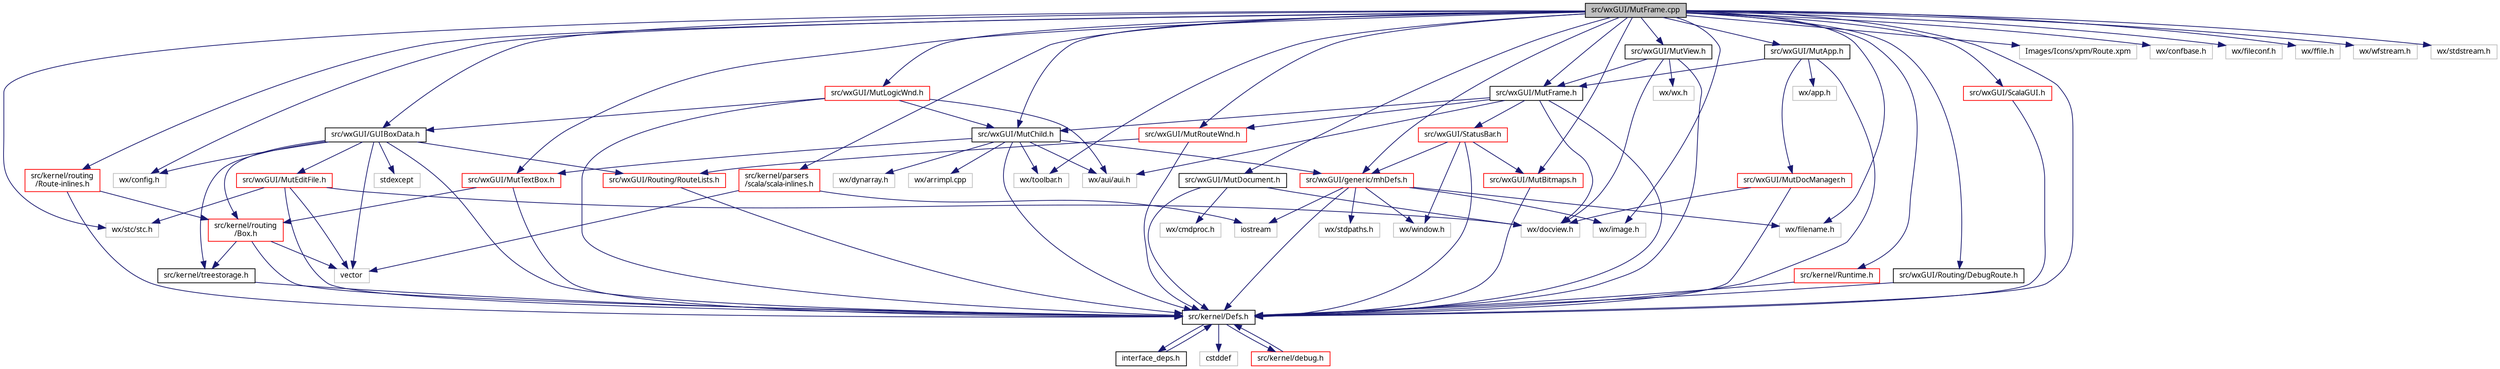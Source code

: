 digraph "src/wxGUI/MutFrame.cpp"
{
  edge [fontname="Sans",fontsize="10",labelfontname="Sans",labelfontsize="10"];
  node [fontname="Sans",fontsize="10",shape=record];
  Node0 [label="src/wxGUI/MutFrame.cpp",height=0.2,width=0.4,color="black", fillcolor="grey75", style="filled", fontcolor="black"];
  Node0 -> Node1 [color="midnightblue",fontsize="10",style="solid",fontname="Sans"];
  Node1 [label="src/kernel/Defs.h",height=0.2,width=0.4,color="black", fillcolor="white", style="filled",URL="$d1/d73/Defs_8h.html",tooltip="Common definitions. "];
  Node1 -> Node2 [color="midnightblue",fontsize="10",style="solid",fontname="Sans"];
  Node2 [label="interface_deps.h",height=0.2,width=0.4,color="black", fillcolor="white", style="filled",URL="$de/ddd/interface__deps_8h.html"];
  Node2 -> Node1 [color="midnightblue",fontsize="10",style="solid",fontname="Sans"];
  Node1 -> Node3 [color="midnightblue",fontsize="10",style="solid",fontname="Sans"];
  Node3 [label="cstddef",height=0.2,width=0.4,color="grey75", fillcolor="white", style="filled"];
  Node1 -> Node4 [color="midnightblue",fontsize="10",style="solid",fontname="Sans"];
  Node4 [label="src/kernel/debug.h",height=0.2,width=0.4,color="red", fillcolor="white", style="filled",URL="$db/d16/debug_8h.html"];
  Node4 -> Node1 [color="midnightblue",fontsize="10",style="solid",fontname="Sans"];
  Node0 -> Node11 [color="midnightblue",fontsize="10",style="solid",fontname="Sans"];
  Node11 [label="wx/toolbar.h",height=0.2,width=0.4,color="grey75", fillcolor="white", style="filled"];
  Node0 -> Node12 [color="midnightblue",fontsize="10",style="solid",fontname="Sans"];
  Node12 [label="wx/image.h",height=0.2,width=0.4,color="grey75", fillcolor="white", style="filled"];
  Node0 -> Node13 [color="midnightblue",fontsize="10",style="solid",fontname="Sans"];
  Node13 [label="Images/Icons/xpm/Route.xpm",height=0.2,width=0.4,color="grey75", fillcolor="white", style="filled"];
  Node0 -> Node14 [color="midnightblue",fontsize="10",style="solid",fontname="Sans"];
  Node14 [label="wx/filename.h",height=0.2,width=0.4,color="grey75", fillcolor="white", style="filled"];
  Node0 -> Node15 [color="midnightblue",fontsize="10",style="solid",fontname="Sans"];
  Node15 [label="wx/config.h",height=0.2,width=0.4,color="grey75", fillcolor="white", style="filled"];
  Node0 -> Node16 [color="midnightblue",fontsize="10",style="solid",fontname="Sans"];
  Node16 [label="wx/confbase.h",height=0.2,width=0.4,color="grey75", fillcolor="white", style="filled"];
  Node0 -> Node17 [color="midnightblue",fontsize="10",style="solid",fontname="Sans"];
  Node17 [label="wx/fileconf.h",height=0.2,width=0.4,color="grey75", fillcolor="white", style="filled"];
  Node0 -> Node18 [color="midnightblue",fontsize="10",style="solid",fontname="Sans"];
  Node18 [label="wx/stc/stc.h",height=0.2,width=0.4,color="grey75", fillcolor="white", style="filled"];
  Node0 -> Node19 [color="midnightblue",fontsize="10",style="solid",fontname="Sans"];
  Node19 [label="wx/ffile.h",height=0.2,width=0.4,color="grey75", fillcolor="white", style="filled"];
  Node0 -> Node20 [color="midnightblue",fontsize="10",style="solid",fontname="Sans"];
  Node20 [label="wx/wfstream.h",height=0.2,width=0.4,color="grey75", fillcolor="white", style="filled"];
  Node0 -> Node21 [color="midnightblue",fontsize="10",style="solid",fontname="Sans"];
  Node21 [label="wx/stdstream.h",height=0.2,width=0.4,color="grey75", fillcolor="white", style="filled"];
  Node0 -> Node22 [color="midnightblue",fontsize="10",style="solid",fontname="Sans"];
  Node22 [label="src/wxGUI/GUIBoxData.h",height=0.2,width=0.4,color="black", fillcolor="white", style="filled",URL="$d5/df7/GUIBoxData_8h.html"];
  Node22 -> Node1 [color="midnightblue",fontsize="10",style="solid",fontname="Sans"];
  Node22 -> Node23 [color="midnightblue",fontsize="10",style="solid",fontname="Sans"];
  Node23 [label="src/kernel/treestorage.h",height=0.2,width=0.4,color="black", fillcolor="white", style="filled",URL="$db/dbe/treestorage_8h.html",tooltip="abstract class for tree like storage "];
  Node23 -> Node1 [color="midnightblue",fontsize="10",style="solid",fontname="Sans"];
  Node22 -> Node24 [color="midnightblue",fontsize="10",style="solid",fontname="Sans"];
  Node24 [label="src/kernel/routing\l/Box.h",height=0.2,width=0.4,color="red", fillcolor="white", style="filled",URL="$de/d0f/Box_8h.html",tooltip="Mutabor Box for C++. "];
  Node24 -> Node1 [color="midnightblue",fontsize="10",style="solid",fontname="Sans"];
  Node24 -> Node23 [color="midnightblue",fontsize="10",style="solid",fontname="Sans"];
  Node24 -> Node33 [color="midnightblue",fontsize="10",style="solid",fontname="Sans"];
  Node33 [label="vector",height=0.2,width=0.4,color="grey75", fillcolor="white", style="filled"];
  Node22 -> Node61 [color="midnightblue",fontsize="10",style="solid",fontname="Sans"];
  Node61 [label="src/wxGUI/Routing/RouteLists.h",height=0.2,width=0.4,color="red", fillcolor="white", style="filled",URL="$d4/d70/RouteLists_8h.html"];
  Node61 -> Node1 [color="midnightblue",fontsize="10",style="solid",fontname="Sans"];
  Node22 -> Node62 [color="midnightblue",fontsize="10",style="solid",fontname="Sans"];
  Node62 [label="src/wxGUI/MutEditFile.h",height=0.2,width=0.4,color="red", fillcolor="white", style="filled",URL="$d5/dfb/MutEditFile_8h.html"];
  Node62 -> Node1 [color="midnightblue",fontsize="10",style="solid",fontname="Sans"];
  Node62 -> Node33 [color="midnightblue",fontsize="10",style="solid",fontname="Sans"];
  Node62 -> Node66 [color="midnightblue",fontsize="10",style="solid",fontname="Sans"];
  Node66 [label="wx/docview.h",height=0.2,width=0.4,color="grey75", fillcolor="white", style="filled"];
  Node62 -> Node18 [color="midnightblue",fontsize="10",style="solid",fontname="Sans"];
  Node22 -> Node33 [color="midnightblue",fontsize="10",style="solid",fontname="Sans"];
  Node22 -> Node34 [color="midnightblue",fontsize="10",style="solid",fontname="Sans"];
  Node34 [label="stdexcept",height=0.2,width=0.4,color="grey75", fillcolor="white", style="filled"];
  Node22 -> Node15 [color="midnightblue",fontsize="10",style="solid",fontname="Sans"];
  Node0 -> Node69 [color="midnightblue",fontsize="10",style="solid",fontname="Sans"];
  Node69 [label="src/wxGUI/MutFrame.h",height=0.2,width=0.4,color="black", fillcolor="white", style="filled",URL="$dd/db5/MutFrame_8h.html"];
  Node69 -> Node1 [color="midnightblue",fontsize="10",style="solid",fontname="Sans"];
  Node69 -> Node70 [color="midnightblue",fontsize="10",style="solid",fontname="Sans"];
  Node70 [label="src/wxGUI/MutChild.h",height=0.2,width=0.4,color="black", fillcolor="white", style="filled",URL="$d2/df9/MutChild_8h.html",tooltip="Mutabor Mutabor Child Frame management. "];
  Node70 -> Node1 [color="midnightblue",fontsize="10",style="solid",fontname="Sans"];
  Node70 -> Node71 [color="midnightblue",fontsize="10",style="solid",fontname="Sans"];
  Node71 [label="src/wxGUI/generic/mhDefs.h",height=0.2,width=0.4,color="red", fillcolor="white", style="filled",URL="$d0/d68/mhDefs_8h.html"];
  Node71 -> Node1 [color="midnightblue",fontsize="10",style="solid",fontname="Sans"];
  Node71 -> Node72 [color="midnightblue",fontsize="10",style="solid",fontname="Sans"];
  Node72 [label="wx/window.h",height=0.2,width=0.4,color="grey75", fillcolor="white", style="filled"];
  Node71 -> Node73 [color="midnightblue",fontsize="10",style="solid",fontname="Sans"];
  Node73 [label="wx/stdpaths.h",height=0.2,width=0.4,color="grey75", fillcolor="white", style="filled"];
  Node71 -> Node14 [color="midnightblue",fontsize="10",style="solid",fontname="Sans"];
  Node71 -> Node12 [color="midnightblue",fontsize="10",style="solid",fontname="Sans"];
  Node71 -> Node40 [color="midnightblue",fontsize="10",style="solid",fontname="Sans"];
  Node40 [label="iostream",height=0.2,width=0.4,color="grey75", fillcolor="white", style="filled"];
  Node70 -> Node83 [color="midnightblue",fontsize="10",style="solid",fontname="Sans"];
  Node83 [label="src/wxGUI/MutTextBox.h",height=0.2,width=0.4,color="red", fillcolor="white", style="filled",URL="$de/d3b/MutTextBox_8h.html",tooltip="Textbox for Lists. "];
  Node83 -> Node1 [color="midnightblue",fontsize="10",style="solid",fontname="Sans"];
  Node83 -> Node24 [color="midnightblue",fontsize="10",style="solid",fontname="Sans"];
  Node70 -> Node11 [color="midnightblue",fontsize="10",style="solid",fontname="Sans"];
  Node70 -> Node85 [color="midnightblue",fontsize="10",style="solid",fontname="Sans"];
  Node85 [label="wx/dynarray.h",height=0.2,width=0.4,color="grey75", fillcolor="white", style="filled"];
  Node70 -> Node86 [color="midnightblue",fontsize="10",style="solid",fontname="Sans"];
  Node86 [label="wx/arrimpl.cpp",height=0.2,width=0.4,color="grey75", fillcolor="white", style="filled"];
  Node70 -> Node87 [color="midnightblue",fontsize="10",style="solid",fontname="Sans"];
  Node87 [label="wx/aui/aui.h",height=0.2,width=0.4,color="grey75", fillcolor="white", style="filled"];
  Node69 -> Node88 [color="midnightblue",fontsize="10",style="solid",fontname="Sans"];
  Node88 [label="src/wxGUI/MutRouteWnd.h",height=0.2,width=0.4,color="red", fillcolor="white", style="filled",URL="$d3/dd7/MutRouteWnd_8h.html"];
  Node88 -> Node1 [color="midnightblue",fontsize="10",style="solid",fontname="Sans"];
  Node88 -> Node61 [color="midnightblue",fontsize="10",style="solid",fontname="Sans"];
  Node69 -> Node123 [color="midnightblue",fontsize="10",style="solid",fontname="Sans"];
  Node123 [label="src/wxGUI/StatusBar.h",height=0.2,width=0.4,color="red", fillcolor="white", style="filled",URL="$d9/d6e/StatusBar_8h.html"];
  Node123 -> Node1 [color="midnightblue",fontsize="10",style="solid",fontname="Sans"];
  Node123 -> Node71 [color="midnightblue",fontsize="10",style="solid",fontname="Sans"];
  Node123 -> Node124 [color="midnightblue",fontsize="10",style="solid",fontname="Sans"];
  Node124 [label="src/wxGUI/MutBitmaps.h",height=0.2,width=0.4,color="red", fillcolor="white", style="filled",URL="$d6/dfc/MutBitmaps_8h.html"];
  Node124 -> Node1 [color="midnightblue",fontsize="10",style="solid",fontname="Sans"];
  Node123 -> Node72 [color="midnightblue",fontsize="10",style="solid",fontname="Sans"];
  Node69 -> Node87 [color="midnightblue",fontsize="10",style="solid",fontname="Sans"];
  Node69 -> Node66 [color="midnightblue",fontsize="10",style="solid",fontname="Sans"];
  Node0 -> Node129 [color="midnightblue",fontsize="10",style="solid",fontname="Sans"];
  Node129 [label="src/wxGUI/MutDocument.h",height=0.2,width=0.4,color="black", fillcolor="white", style="filled",URL="$db/d00/MutDocument_8h.html"];
  Node129 -> Node1 [color="midnightblue",fontsize="10",style="solid",fontname="Sans"];
  Node129 -> Node66 [color="midnightblue",fontsize="10",style="solid",fontname="Sans"];
  Node129 -> Node130 [color="midnightblue",fontsize="10",style="solid",fontname="Sans"];
  Node130 [label="wx/cmdproc.h",height=0.2,width=0.4,color="grey75", fillcolor="white", style="filled"];
  Node0 -> Node131 [color="midnightblue",fontsize="10",style="solid",fontname="Sans"];
  Node131 [label="src/wxGUI/MutView.h",height=0.2,width=0.4,color="black", fillcolor="white", style="filled",URL="$d0/d9e/MutView_8h.html"];
  Node131 -> Node1 [color="midnightblue",fontsize="10",style="solid",fontname="Sans"];
  Node131 -> Node69 [color="midnightblue",fontsize="10",style="solid",fontname="Sans"];
  Node131 -> Node132 [color="midnightblue",fontsize="10",style="solid",fontname="Sans"];
  Node132 [label="wx/wx.h",height=0.2,width=0.4,color="grey75", fillcolor="white", style="filled"];
  Node131 -> Node66 [color="midnightblue",fontsize="10",style="solid",fontname="Sans"];
  Node0 -> Node70 [color="midnightblue",fontsize="10",style="solid",fontname="Sans"];
  Node0 -> Node133 [color="midnightblue",fontsize="10",style="solid",fontname="Sans"];
  Node133 [label="src/wxGUI/MutApp.h",height=0.2,width=0.4,color="black", fillcolor="white", style="filled",URL="$db/dc1/MutApp_8h.html"];
  Node133 -> Node1 [color="midnightblue",fontsize="10",style="solid",fontname="Sans"];
  Node133 -> Node69 [color="midnightblue",fontsize="10",style="solid",fontname="Sans"];
  Node133 -> Node134 [color="midnightblue",fontsize="10",style="solid",fontname="Sans"];
  Node134 [label="src/wxGUI/MutDocManager.h",height=0.2,width=0.4,color="red", fillcolor="white", style="filled",URL="$df/d7f/MutDocManager_8h.html"];
  Node134 -> Node1 [color="midnightblue",fontsize="10",style="solid",fontname="Sans"];
  Node134 -> Node66 [color="midnightblue",fontsize="10",style="solid",fontname="Sans"];
  Node133 -> Node136 [color="midnightblue",fontsize="10",style="solid",fontname="Sans"];
  Node136 [label="wx/app.h",height=0.2,width=0.4,color="grey75", fillcolor="white", style="filled"];
  Node0 -> Node71 [color="midnightblue",fontsize="10",style="solid",fontname="Sans"];
  Node0 -> Node137 [color="midnightblue",fontsize="10",style="solid",fontname="Sans"];
  Node137 [label="src/kernel/Runtime.h",height=0.2,width=0.4,color="red", fillcolor="white", style="filled",URL="$d5/d84/Runtime_8h.html",tooltip="Runtime functions of the (mainly C) old kernel of Mutabor. "];
  Node137 -> Node1 [color="midnightblue",fontsize="10",style="solid",fontname="Sans"];
  Node0 -> Node88 [color="midnightblue",fontsize="10",style="solid",fontname="Sans"];
  Node0 -> Node139 [color="midnightblue",fontsize="10",style="solid",fontname="Sans"];
  Node139 [label="src/wxGUI/MutLogicWnd.h",height=0.2,width=0.4,color="red", fillcolor="white", style="filled",URL="$d6/d81/MutLogicWnd_8h.html"];
  Node139 -> Node1 [color="midnightblue",fontsize="10",style="solid",fontname="Sans"];
  Node139 -> Node70 [color="midnightblue",fontsize="10",style="solid",fontname="Sans"];
  Node139 -> Node22 [color="midnightblue",fontsize="10",style="solid",fontname="Sans"];
  Node139 -> Node87 [color="midnightblue",fontsize="10",style="solid",fontname="Sans"];
  Node0 -> Node83 [color="midnightblue",fontsize="10",style="solid",fontname="Sans"];
  Node0 -> Node124 [color="midnightblue",fontsize="10",style="solid",fontname="Sans"];
  Node0 -> Node140 [color="midnightblue",fontsize="10",style="solid",fontname="Sans"];
  Node140 [label="src/wxGUI/Routing/DebugRoute.h",height=0.2,width=0.4,color="black", fillcolor="white", style="filled",URL="$d5/d31/DebugRoute_8h.html"];
  Node140 -> Node1 [color="midnightblue",fontsize="10",style="solid",fontname="Sans"];
  Node0 -> Node141 [color="midnightblue",fontsize="10",style="solid",fontname="Sans"];
  Node141 [label="src/wxGUI/ScalaGUI.h",height=0.2,width=0.4,color="red", fillcolor="white", style="filled",URL="$d2/d8b/ScalaGUI_8h.html"];
  Node141 -> Node1 [color="midnightblue",fontsize="10",style="solid",fontname="Sans"];
  Node0 -> Node156 [color="midnightblue",fontsize="10",style="solid",fontname="Sans"];
  Node156 [label="src/kernel/parsers\l/scala/scala-inlines.h",height=0.2,width=0.4,color="red", fillcolor="white", style="filled",URL="$dc/dba/scala-inlines_8h.html"];
  Node156 -> Node33 [color="midnightblue",fontsize="10",style="solid",fontname="Sans"];
  Node156 -> Node40 [color="midnightblue",fontsize="10",style="solid",fontname="Sans"];
  Node0 -> Node167 [color="midnightblue",fontsize="10",style="solid",fontname="Sans"];
  Node167 [label="src/kernel/routing\l/Route-inlines.h",height=0.2,width=0.4,color="red", fillcolor="white", style="filled",URL="$d2/d2c/Route-inlines_8h.html"];
  Node167 -> Node1 [color="midnightblue",fontsize="10",style="solid",fontname="Sans"];
  Node167 -> Node24 [color="midnightblue",fontsize="10",style="solid",fontname="Sans"];
}
